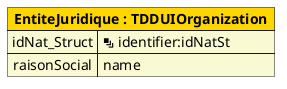 @startuml

map "**EntiteJuridique : TDDUIOrganization**" as EntiteJuridique #back:LightGoldenRodYellow;header:Gold {
    idNat_Struct => <&layers> identifier:idNatSt
    raisonSocial => name
}


@enduml